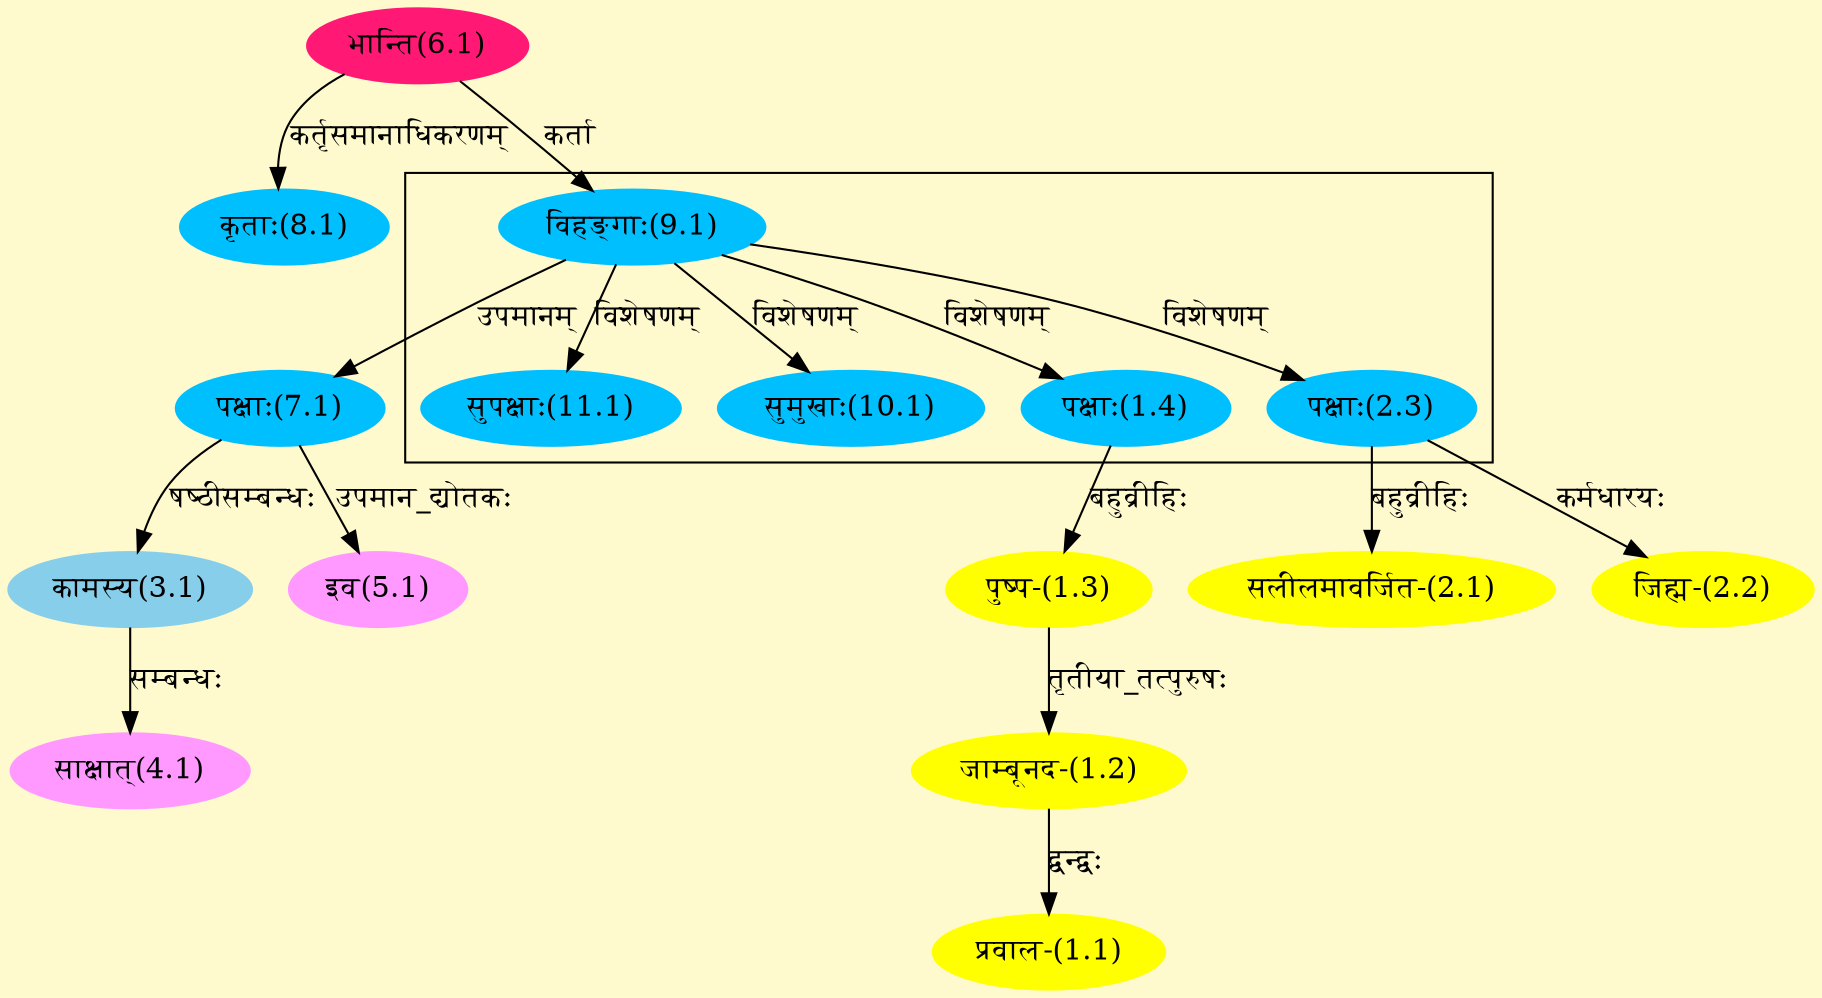 digraph G{
rankdir=BT;
 compound=true;
 bgcolor="lemonchiffon1";

subgraph cluster_1{
Node1_4 [style=filled, color="#00BFFF" label = "पक्षाः(1.4)"]
Node9_1 [style=filled, color="#00BFFF" label = "विहङ्गाः(9.1)"]
Node2_3 [style=filled, color="#00BFFF" label = "पक्षाः(2.3)"]
Node10_1 [style=filled, color="#00BFFF" label = "सुमुखाः(10.1)"]
Node11_1 [style=filled, color="#00BFFF" label = "सुपक्षाः(11.1)"]

}
Node1_1 [style=filled, color="#FFFF00" label = "प्रवाल-(1.1)"]
Node1_2 [style=filled, color="#FFFF00" label = "जाम्बूनद-(1.2)"]
Node1_3 [style=filled, color="#FFFF00" label = "पुष्प-(1.3)"]
Node1_4 [style=filled, color="#00BFFF" label = "पक्षाः(1.4)"]
Node2_1 [style=filled, color="#FFFF00" label = "सलीलमावर्जित-(2.1)"]
Node2_3 [style=filled, color="#00BFFF" label = "पक्षाः(2.3)"]
Node2_2 [style=filled, color="#FFFF00" label = "जिह्म-(2.2)"]
Node3_1 [style=filled, color="#87CEEB" label = "कामस्य(3.1)"]
Node7_1 [style=filled, color="#00BFFF" label = "पक्षाः(7.1)"]
Node4_1 [style=filled, color="#FF99FF" label = "साक्षात्(4.1)"]
Node5_1 [style=filled, color="#FF99FF" label = "इव(5.1)"]
Node6_1 [style=filled, color="#FF1975" label = "भान्ति(6.1)"]
Node [style=filled, color="" label = "()"]
Node9_1 [style=filled, color="#00BFFF" label = "विहङ्गाः(9.1)"]
Node8_1 [style=filled, color="#00BFFF" label = "कृताः(8.1)"]
/* Start of Relations section */

Node1_1 -> Node1_2 [  label="द्वन्द्वः"  dir="back" ]
Node1_2 -> Node1_3 [  label="तृतीया_तत्पुरुषः"  dir="back" ]
Node1_3 -> Node1_4 [  label="बहुव्रीहिः"  dir="back" ]
Node1_4 -> Node9_1 [  label="विशेषणम्"  dir="back" ]
Node2_1 -> Node2_3 [  label="बहुव्रीहिः"  dir="back" ]
Node2_2 -> Node2_3 [  label="कर्मधारयः"  dir="back" ]
Node2_3 -> Node9_1 [  label="विशेषणम्"  dir="back" ]
Node3_1 -> Node7_1 [  label="षष्ठीसम्बन्धः"  dir="back" ]
Node4_1 -> Node3_1 [  label="सम्बन्धः"  dir="back" ]
Node5_1 -> Node7_1 [  label="उपमान_द्योतकः"  dir="back" ]
Node7_1 -> Node9_1 [  label="उपमानम्"  dir="back" ]
Node8_1 -> Node6_1 [  label="कर्तृसमानाधिकरणम्"  dir="back" ]
Node9_1 -> Node6_1 [  label="कर्ता"  dir="back" ]
Node10_1 -> Node9_1 [  label="विशेषणम्"  dir="back" ]
Node11_1 -> Node9_1 [  label="विशेषणम्"  dir="back" ]
}
